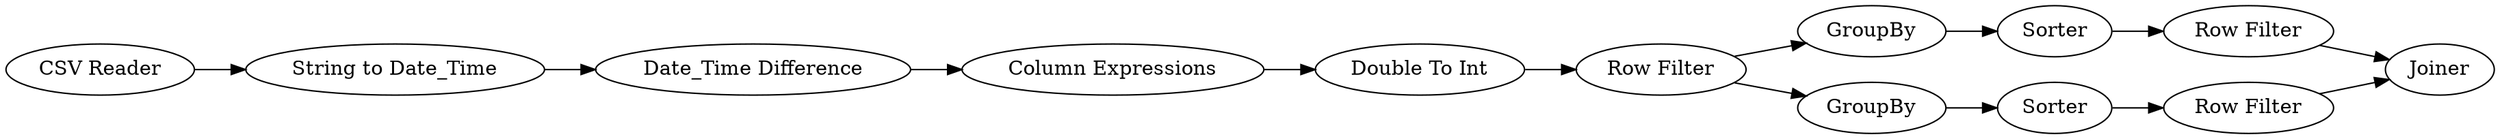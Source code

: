digraph {
	18 -> 13
	12 -> 13
	9 -> 3
	3 -> 2
	11 -> 17
	4 -> 12
	3 -> 11
	1 -> 6
	17 -> 18
	8 -> 5
	5 -> 9
	2 -> 4
	6 -> 8
	5 [label="Column Expressions"]
	13 [label=Joiner]
	1 [label="CSV Reader"]
	9 [label="Double To Int"]
	11 [label=GroupBy]
	4 [label=Sorter]
	18 [label="Row Filter"]
	6 [label="String to Date_Time"]
	8 [label="Date_Time Difference"]
	17 [label=Sorter]
	3 [label="Row Filter"]
	2 [label=GroupBy]
	12 [label="Row Filter"]
	rankdir=LR
}

